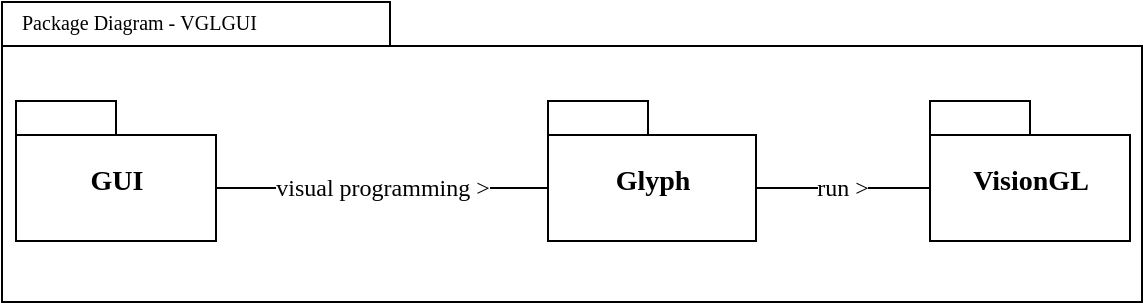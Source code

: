 <mxfile version="13.7.6" type="github">
  <diagram name="Page-1" id="b5b7bab2-c9e2-2cf4-8b2a-24fd1a2a6d21">
    <mxGraphModel dx="868" dy="450" grid="1" gridSize="10" guides="1" tooltips="1" connect="1" arrows="1" fold="1" page="1" pageScale="1" pageWidth="827" pageHeight="1169" background="#ffffff" math="0" shadow="0">
      <root>
        <mxCell id="0" />
        <mxCell id="1" parent="0" />
        <mxCell id="6e0c8c40b5770093-72" value="" style="shape=folder;fontStyle=1;spacingTop=10;tabWidth=194;tabHeight=22;tabPosition=left;html=1;rounded=0;shadow=0;comic=0;labelBackgroundColor=none;strokeWidth=1;fillColor=none;fontFamily=Verdana;fontSize=10;align=center;" parent="1" vertex="1">
          <mxGeometry x="30" y="30" width="570" height="150" as="geometry" />
        </mxCell>
        <mxCell id="6e0c8c40b5770093-73" value="&lt;font style=&quot;font-size: 10px&quot;&gt;Package Diagram -&amp;nbsp;&lt;/font&gt;VGLGUI" style="text;html=1;align=left;verticalAlign=top;spacingTop=-4;fontSize=10;fontFamily=Verdana" parent="1" vertex="1">
          <mxGeometry x="38" y="32" width="206" height="20" as="geometry" />
        </mxCell>
        <mxCell id="DQtnjJ05eqUEmfoBN46w-3" value="&lt;font style=&quot;font-size: 14px&quot;&gt;Glyph&lt;/font&gt;" style="shape=folder;fontStyle=1;spacingTop=10;tabWidth=50;tabHeight=17;tabPosition=left;html=1;rounded=0;shadow=0;comic=0;labelBackgroundColor=none;strokeWidth=1;fontFamily=Verdana;fontSize=10;align=center;" parent="1" vertex="1">
          <mxGeometry x="303" y="79.5" width="104" height="70" as="geometry" />
        </mxCell>
        <mxCell id="Mwgwz4iGvv4nTQgViP7R-1" value="&lt;span style=&quot;text-align: left&quot;&gt;&lt;font style=&quot;font-size: 14px&quot;&gt;GUI&lt;/font&gt;&lt;/span&gt;" style="shape=folder;fontStyle=1;spacingTop=10;tabWidth=50;tabHeight=17;tabPosition=left;html=1;rounded=0;shadow=0;comic=0;labelBackgroundColor=none;strokeWidth=1;fontFamily=Verdana;fontSize=10;align=center;" parent="1" vertex="1">
          <mxGeometry x="37" y="79.5" width="100" height="70" as="geometry" />
        </mxCell>
        <mxCell id="CpMBA8G4XnOQebgT5AAp-6" value="&lt;font style=&quot;font-size: 14px&quot;&gt;VisionGL&lt;/font&gt;" style="shape=folder;fontStyle=1;spacingTop=10;tabWidth=50;tabHeight=17;tabPosition=left;html=1;rounded=0;shadow=0;comic=0;labelBackgroundColor=none;strokeWidth=1;fontFamily=Verdana;fontSize=10;align=center;" parent="1" vertex="1">
          <mxGeometry x="494" y="79.5" width="100" height="70" as="geometry" />
        </mxCell>
        <mxCell id="CpMBA8G4XnOQebgT5AAp-7" value="&lt;font style=&quot;font-size: 12px&quot;&gt;visual programming &amp;gt;&lt;/font&gt;" style="endArrow=none;html=1;fontFamily=Verdana;fontSize=10;exitX=0;exitY=0;exitDx=100;exitDy=43.5;exitPerimeter=0;entryX=0;entryY=0;entryDx=0;entryDy=43.5;entryPerimeter=0;" parent="1" source="Mwgwz4iGvv4nTQgViP7R-1" target="DQtnjJ05eqUEmfoBN46w-3" edge="1">
          <mxGeometry width="50" height="50" relative="1" as="geometry">
            <mxPoint x="198" y="125.499" as="sourcePoint" />
            <mxPoint x="268" y="125.499" as="targetPoint" />
          </mxGeometry>
        </mxCell>
        <mxCell id="CpMBA8G4XnOQebgT5AAp-8" value="&lt;font style=&quot;font-size: 12px&quot;&gt;run &amp;gt;&lt;/font&gt;" style="endArrow=none;html=1;fontFamily=Verdana;fontSize=10;entryX=0;entryY=0;entryDx=0;entryDy=43.5;entryPerimeter=0;exitX=0;exitY=0;exitDx=104;exitDy=43.5;exitPerimeter=0;" parent="1" source="DQtnjJ05eqUEmfoBN46w-3" edge="1">
          <mxGeometry width="50" height="50" relative="1" as="geometry">
            <mxPoint x="398" y="126.499" as="sourcePoint" />
            <mxPoint x="494" y="122.999" as="targetPoint" />
          </mxGeometry>
        </mxCell>
      </root>
    </mxGraphModel>
  </diagram>
</mxfile>
